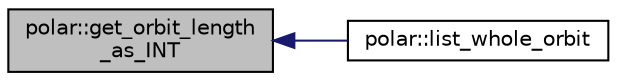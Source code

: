 digraph "polar::get_orbit_length_as_INT"
{
  edge [fontname="Helvetica",fontsize="10",labelfontname="Helvetica",labelfontsize="10"];
  node [fontname="Helvetica",fontsize="10",shape=record];
  rankdir="LR";
  Node2115 [label="polar::get_orbit_length\l_as_INT",height=0.2,width=0.4,color="black", fillcolor="grey75", style="filled", fontcolor="black"];
  Node2115 -> Node2116 [dir="back",color="midnightblue",fontsize="10",style="solid",fontname="Helvetica"];
  Node2116 [label="polar::list_whole_orbit",height=0.2,width=0.4,color="black", fillcolor="white", style="filled",URL="$da/d1c/classpolar.html#a26f04b7c75e45604ab772931ed2916fd"];
}
